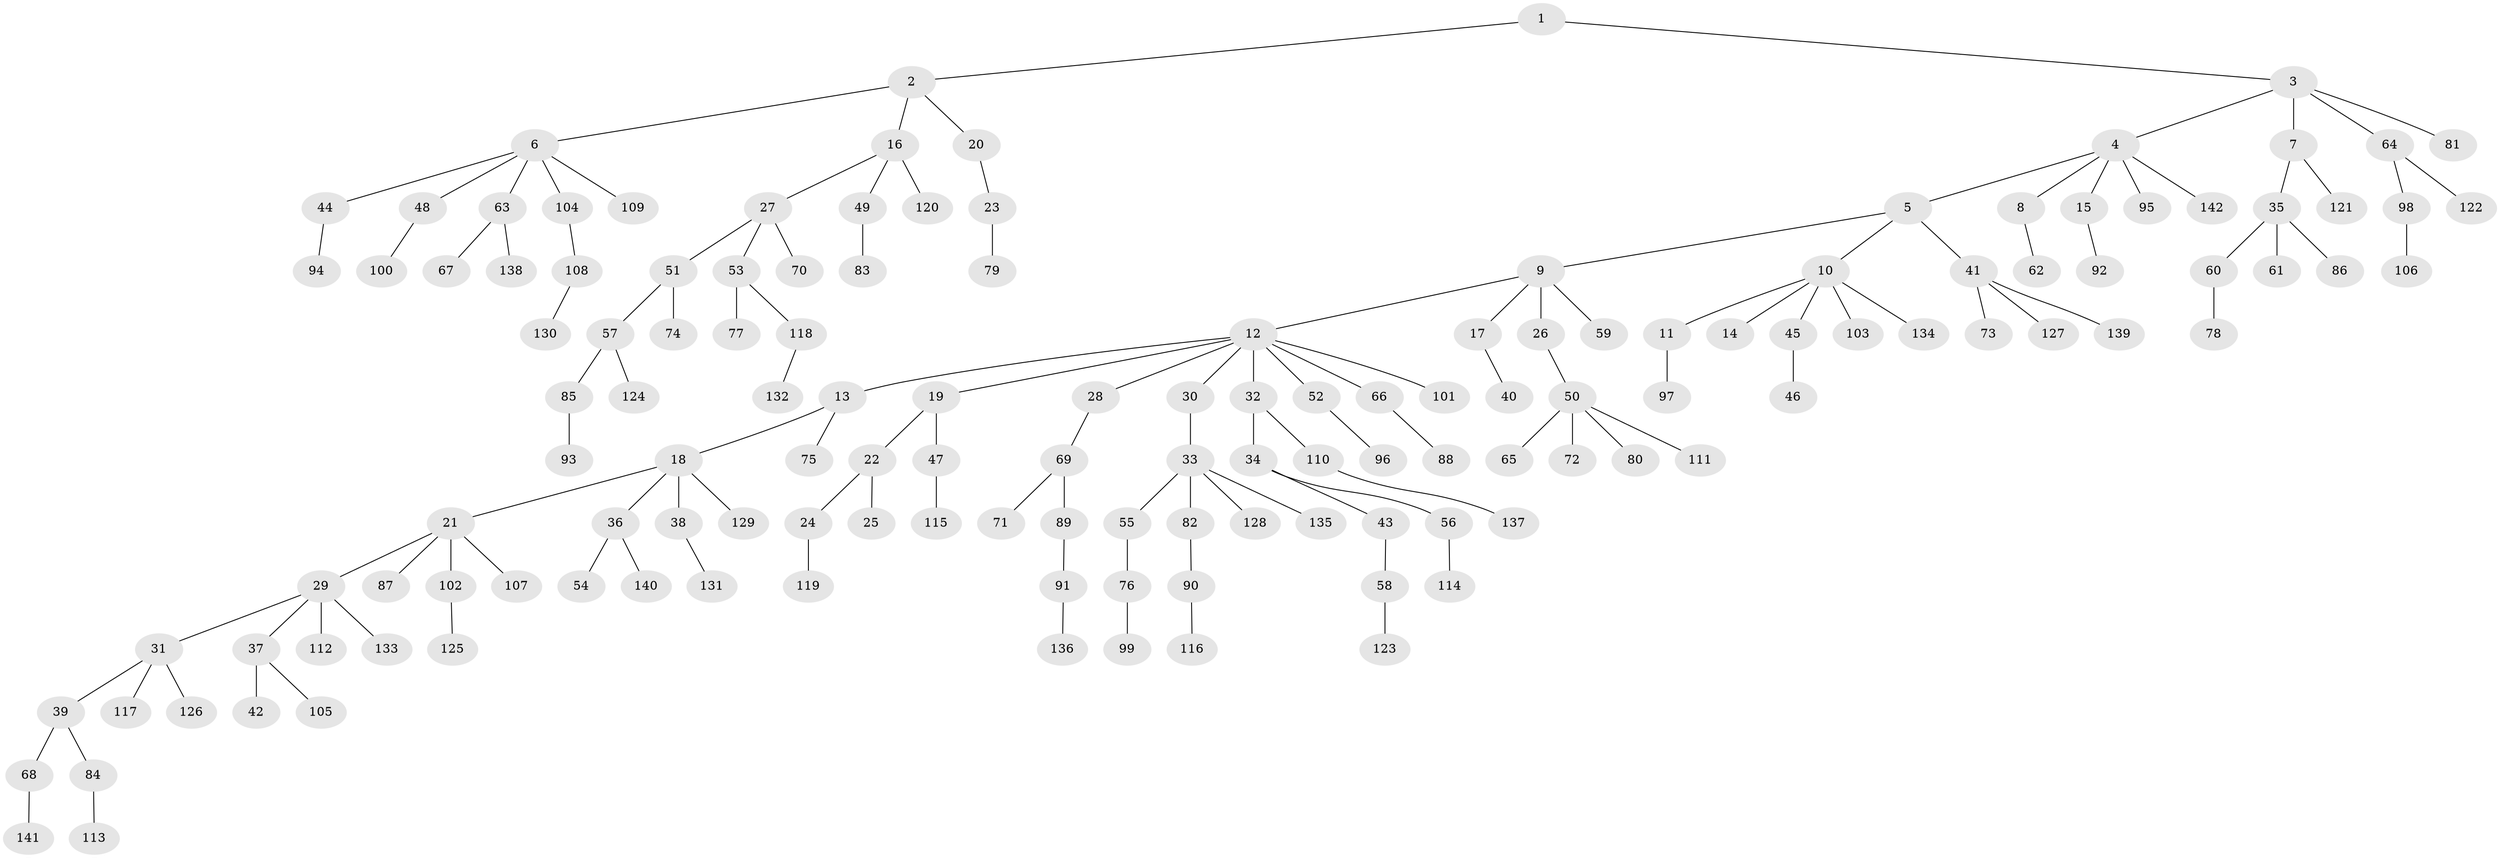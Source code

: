 // coarse degree distribution, {4: 0.050505050505050504, 5: 0.04040404040404041, 6: 0.04040404040404041, 2: 0.15151515151515152, 1: 0.6161616161616161, 9: 0.010101010101010102, 8: 0.010101010101010102, 3: 0.08080808080808081}
// Generated by graph-tools (version 1.1) at 2025/24/03/03/25 07:24:08]
// undirected, 142 vertices, 141 edges
graph export_dot {
graph [start="1"]
  node [color=gray90,style=filled];
  1;
  2;
  3;
  4;
  5;
  6;
  7;
  8;
  9;
  10;
  11;
  12;
  13;
  14;
  15;
  16;
  17;
  18;
  19;
  20;
  21;
  22;
  23;
  24;
  25;
  26;
  27;
  28;
  29;
  30;
  31;
  32;
  33;
  34;
  35;
  36;
  37;
  38;
  39;
  40;
  41;
  42;
  43;
  44;
  45;
  46;
  47;
  48;
  49;
  50;
  51;
  52;
  53;
  54;
  55;
  56;
  57;
  58;
  59;
  60;
  61;
  62;
  63;
  64;
  65;
  66;
  67;
  68;
  69;
  70;
  71;
  72;
  73;
  74;
  75;
  76;
  77;
  78;
  79;
  80;
  81;
  82;
  83;
  84;
  85;
  86;
  87;
  88;
  89;
  90;
  91;
  92;
  93;
  94;
  95;
  96;
  97;
  98;
  99;
  100;
  101;
  102;
  103;
  104;
  105;
  106;
  107;
  108;
  109;
  110;
  111;
  112;
  113;
  114;
  115;
  116;
  117;
  118;
  119;
  120;
  121;
  122;
  123;
  124;
  125;
  126;
  127;
  128;
  129;
  130;
  131;
  132;
  133;
  134;
  135;
  136;
  137;
  138;
  139;
  140;
  141;
  142;
  1 -- 2;
  1 -- 3;
  2 -- 6;
  2 -- 16;
  2 -- 20;
  3 -- 4;
  3 -- 7;
  3 -- 64;
  3 -- 81;
  4 -- 5;
  4 -- 8;
  4 -- 15;
  4 -- 95;
  4 -- 142;
  5 -- 9;
  5 -- 10;
  5 -- 41;
  6 -- 44;
  6 -- 48;
  6 -- 63;
  6 -- 104;
  6 -- 109;
  7 -- 35;
  7 -- 121;
  8 -- 62;
  9 -- 12;
  9 -- 17;
  9 -- 26;
  9 -- 59;
  10 -- 11;
  10 -- 14;
  10 -- 45;
  10 -- 103;
  10 -- 134;
  11 -- 97;
  12 -- 13;
  12 -- 19;
  12 -- 28;
  12 -- 30;
  12 -- 32;
  12 -- 52;
  12 -- 66;
  12 -- 101;
  13 -- 18;
  13 -- 75;
  15 -- 92;
  16 -- 27;
  16 -- 49;
  16 -- 120;
  17 -- 40;
  18 -- 21;
  18 -- 36;
  18 -- 38;
  18 -- 129;
  19 -- 22;
  19 -- 47;
  20 -- 23;
  21 -- 29;
  21 -- 87;
  21 -- 102;
  21 -- 107;
  22 -- 24;
  22 -- 25;
  23 -- 79;
  24 -- 119;
  26 -- 50;
  27 -- 51;
  27 -- 53;
  27 -- 70;
  28 -- 69;
  29 -- 31;
  29 -- 37;
  29 -- 112;
  29 -- 133;
  30 -- 33;
  31 -- 39;
  31 -- 117;
  31 -- 126;
  32 -- 34;
  32 -- 110;
  33 -- 55;
  33 -- 82;
  33 -- 128;
  33 -- 135;
  34 -- 43;
  34 -- 56;
  35 -- 60;
  35 -- 61;
  35 -- 86;
  36 -- 54;
  36 -- 140;
  37 -- 42;
  37 -- 105;
  38 -- 131;
  39 -- 68;
  39 -- 84;
  41 -- 73;
  41 -- 127;
  41 -- 139;
  43 -- 58;
  44 -- 94;
  45 -- 46;
  47 -- 115;
  48 -- 100;
  49 -- 83;
  50 -- 65;
  50 -- 72;
  50 -- 80;
  50 -- 111;
  51 -- 57;
  51 -- 74;
  52 -- 96;
  53 -- 77;
  53 -- 118;
  55 -- 76;
  56 -- 114;
  57 -- 85;
  57 -- 124;
  58 -- 123;
  60 -- 78;
  63 -- 67;
  63 -- 138;
  64 -- 98;
  64 -- 122;
  66 -- 88;
  68 -- 141;
  69 -- 71;
  69 -- 89;
  76 -- 99;
  82 -- 90;
  84 -- 113;
  85 -- 93;
  89 -- 91;
  90 -- 116;
  91 -- 136;
  98 -- 106;
  102 -- 125;
  104 -- 108;
  108 -- 130;
  110 -- 137;
  118 -- 132;
}
